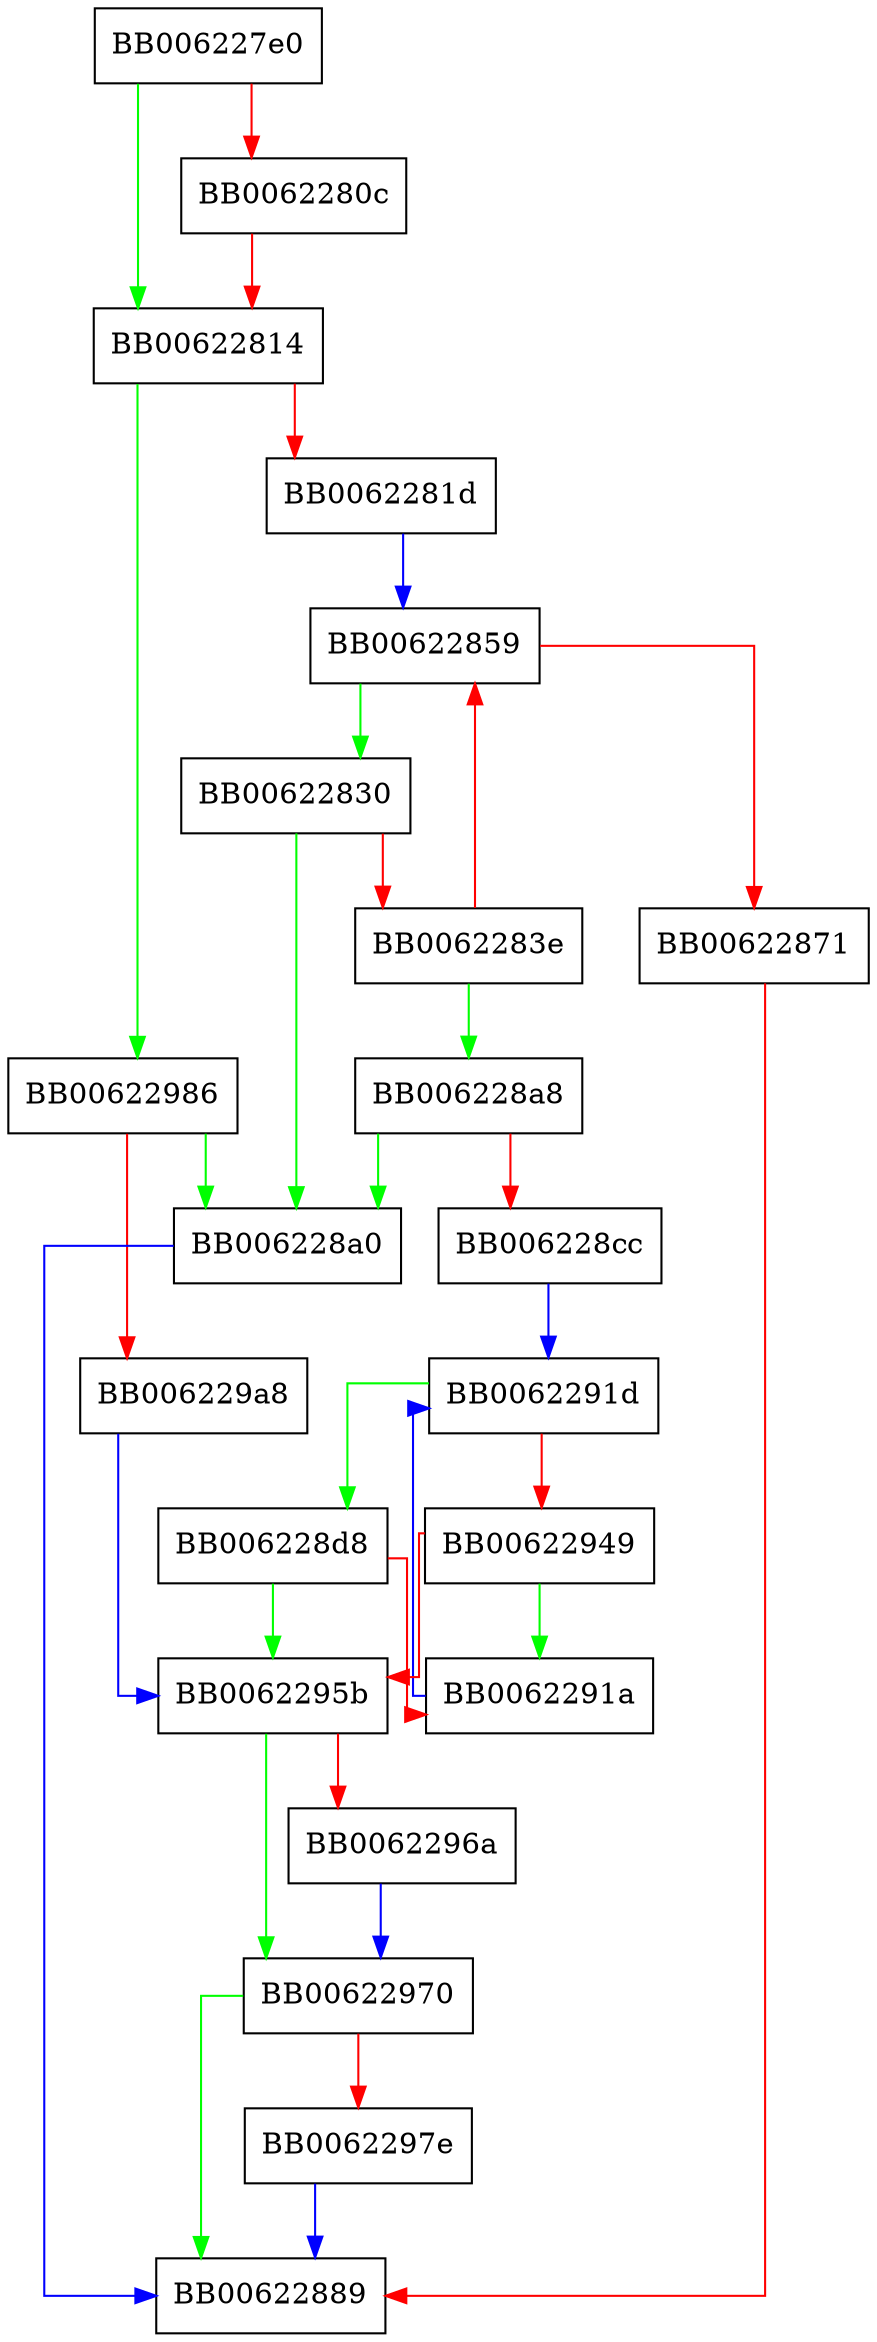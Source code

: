 digraph OPENSSL_utf82uni {
  node [shape="box"];
  graph [splines=ortho];
  BB006227e0 -> BB00622814 [color="green"];
  BB006227e0 -> BB0062280c [color="red"];
  BB0062280c -> BB00622814 [color="red"];
  BB00622814 -> BB00622986 [color="green"];
  BB00622814 -> BB0062281d [color="red"];
  BB0062281d -> BB00622859 [color="blue"];
  BB00622830 -> BB006228a0 [color="green"];
  BB00622830 -> BB0062283e [color="red"];
  BB0062283e -> BB006228a8 [color="green"];
  BB0062283e -> BB00622859 [color="red"];
  BB00622859 -> BB00622830 [color="green"];
  BB00622859 -> BB00622871 [color="red"];
  BB00622871 -> BB00622889 [color="red"];
  BB006228a0 -> BB00622889 [color="blue"];
  BB006228a8 -> BB006228a0 [color="green"];
  BB006228a8 -> BB006228cc [color="red"];
  BB006228cc -> BB0062291d [color="blue"];
  BB006228d8 -> BB0062295b [color="green"];
  BB006228d8 -> BB0062291a [color="red"];
  BB0062291a -> BB0062291d [color="blue"];
  BB0062291d -> BB006228d8 [color="green"];
  BB0062291d -> BB00622949 [color="red"];
  BB00622949 -> BB0062291a [color="green"];
  BB00622949 -> BB0062295b [color="red"];
  BB0062295b -> BB00622970 [color="green"];
  BB0062295b -> BB0062296a [color="red"];
  BB0062296a -> BB00622970 [color="blue"];
  BB00622970 -> BB00622889 [color="green"];
  BB00622970 -> BB0062297e [color="red"];
  BB0062297e -> BB00622889 [color="blue"];
  BB00622986 -> BB006228a0 [color="green"];
  BB00622986 -> BB006229a8 [color="red"];
  BB006229a8 -> BB0062295b [color="blue"];
}